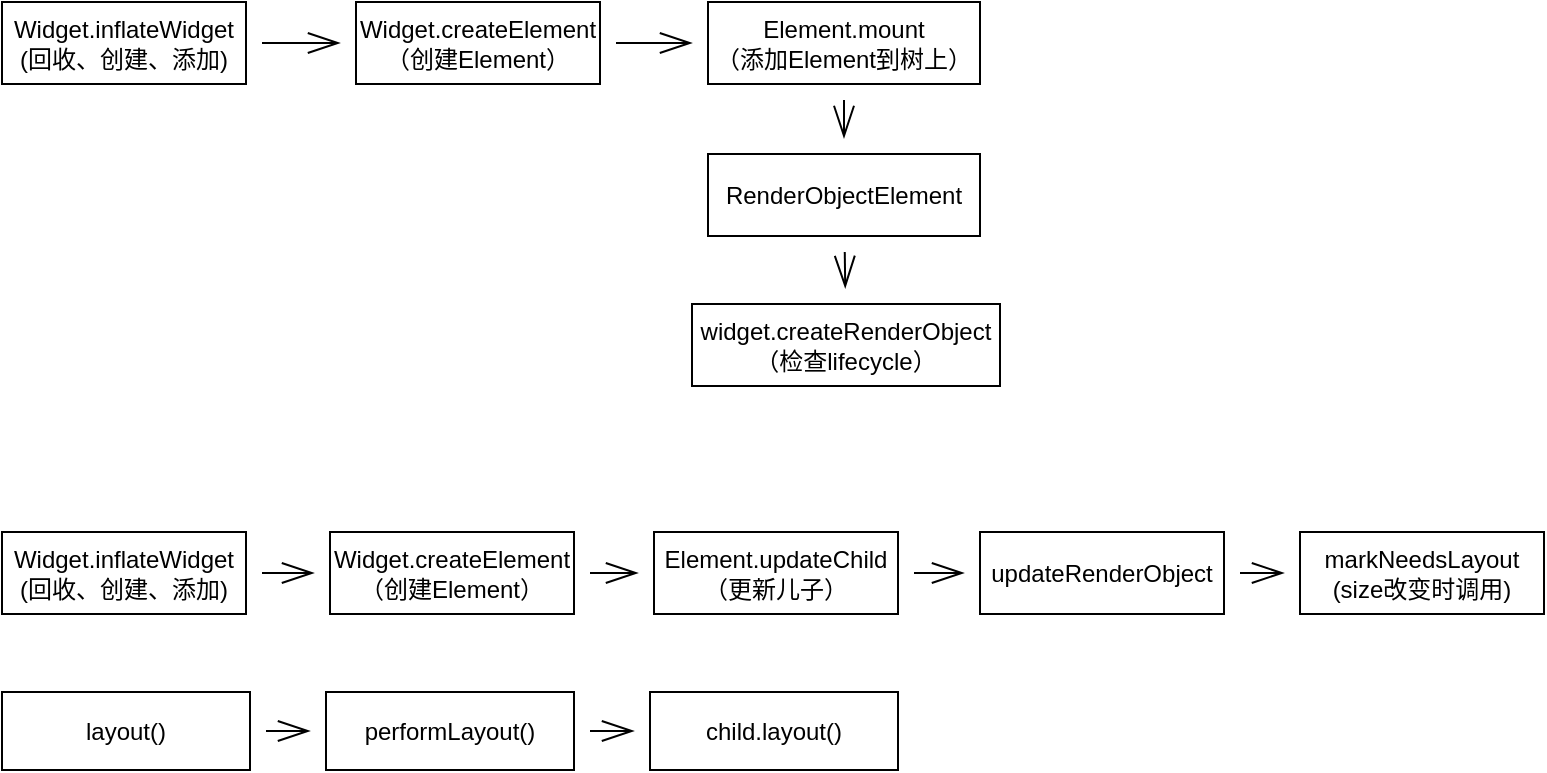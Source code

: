 <mxfile version="15.3.3" type="device"><diagram id="Rz-5D_H6z_Uyb3rNXFaW" name="Page-1"><mxGraphModel dx="895" dy="468" grid="0" gridSize="10" guides="1" tooltips="1" connect="1" arrows="1" fold="1" page="1" pageScale="1" pageWidth="827" pageHeight="1169" math="0" shadow="0"><root><mxCell id="0"/><mxCell id="1" parent="0"/><mxCell id="tFt8Dujt4ketIClM1ArW-17" value="" style="edgeStyle=none;curved=1;rounded=0;orthogonalLoop=1;jettySize=auto;html=1;endArrow=openThin;endFill=0;startSize=14;endSize=14;sourcePerimeterSpacing=8;targetPerimeterSpacing=8;" edge="1" parent="1" source="IsXz4QDPa6WuwBEGER_W-1" target="tFt8Dujt4ketIClM1ArW-1"><mxGeometry relative="1" as="geometry"/></mxCell><mxCell id="IsXz4QDPa6WuwBEGER_W-1" value="Widget.inflateWidget&lt;br&gt;(回收、创建、添加)" style="rounded=0;whiteSpace=wrap;html=1;" parent="1" vertex="1"><mxGeometry x="56" y="160" width="122" height="41" as="geometry"/></mxCell><mxCell id="tFt8Dujt4ketIClM1ArW-16" value="" style="edgeStyle=none;curved=1;rounded=0;orthogonalLoop=1;jettySize=auto;html=1;endArrow=openThin;endFill=0;startSize=14;endSize=14;sourcePerimeterSpacing=8;targetPerimeterSpacing=8;" edge="1" parent="1" source="tFt8Dujt4ketIClM1ArW-1" target="tFt8Dujt4ketIClM1ArW-2"><mxGeometry relative="1" as="geometry"/></mxCell><mxCell id="tFt8Dujt4ketIClM1ArW-1" value="Widget.createElement&lt;br&gt;（创建Element）" style="rounded=0;whiteSpace=wrap;html=1;" vertex="1" parent="1"><mxGeometry x="233" y="160" width="122" height="41" as="geometry"/></mxCell><mxCell id="tFt8Dujt4ketIClM1ArW-30" value="" style="edgeStyle=none;curved=1;rounded=0;orthogonalLoop=1;jettySize=auto;html=1;endArrow=openThin;endFill=0;startSize=14;endSize=14;sourcePerimeterSpacing=8;targetPerimeterSpacing=8;" edge="1" parent="1" source="tFt8Dujt4ketIClM1ArW-2" target="tFt8Dujt4ketIClM1ArW-10"><mxGeometry relative="1" as="geometry"/></mxCell><mxCell id="tFt8Dujt4ketIClM1ArW-2" value="Element.mount&lt;br&gt;（添加Element到树上）" style="rounded=0;whiteSpace=wrap;html=1;" vertex="1" parent="1"><mxGeometry x="409" y="160" width="136" height="41" as="geometry"/></mxCell><mxCell id="tFt8Dujt4ketIClM1ArW-8" value="widget.createRenderObject&lt;br&gt;（检查lifecycle）" style="rounded=0;whiteSpace=wrap;html=1;" vertex="1" parent="1"><mxGeometry x="401" y="311" width="154" height="41" as="geometry"/></mxCell><mxCell id="tFt8Dujt4ketIClM1ArW-31" value="" style="edgeStyle=none;curved=1;rounded=0;orthogonalLoop=1;jettySize=auto;html=1;endArrow=openThin;endFill=0;startSize=14;endSize=14;sourcePerimeterSpacing=8;targetPerimeterSpacing=8;" edge="1" parent="1" source="tFt8Dujt4ketIClM1ArW-10" target="tFt8Dujt4ketIClM1ArW-8"><mxGeometry relative="1" as="geometry"/></mxCell><mxCell id="tFt8Dujt4ketIClM1ArW-10" value="RenderObjectElement" style="rounded=0;whiteSpace=wrap;html=1;" vertex="1" parent="1"><mxGeometry x="409" y="236" width="136" height="41" as="geometry"/></mxCell><mxCell id="tFt8Dujt4ketIClM1ArW-21" value="" style="edgeStyle=none;curved=1;rounded=0;orthogonalLoop=1;jettySize=auto;html=1;endArrow=openThin;endFill=0;startSize=14;endSize=14;sourcePerimeterSpacing=8;targetPerimeterSpacing=8;" edge="1" parent="1" source="tFt8Dujt4ketIClM1ArW-22" target="tFt8Dujt4ketIClM1ArW-23"><mxGeometry relative="1" as="geometry"/></mxCell><mxCell id="tFt8Dujt4ketIClM1ArW-22" value="Widget.inflateWidget&lt;br&gt;(回收、创建、添加)" style="rounded=0;whiteSpace=wrap;html=1;" vertex="1" parent="1"><mxGeometry x="56" y="425" width="122" height="41" as="geometry"/></mxCell><mxCell id="tFt8Dujt4ketIClM1ArW-25" value="" style="edgeStyle=none;curved=1;rounded=0;orthogonalLoop=1;jettySize=auto;html=1;endArrow=openThin;endFill=0;startSize=14;endSize=14;sourcePerimeterSpacing=8;targetPerimeterSpacing=8;" edge="1" parent="1" source="tFt8Dujt4ketIClM1ArW-23" target="tFt8Dujt4ketIClM1ArW-24"><mxGeometry relative="1" as="geometry"/></mxCell><mxCell id="tFt8Dujt4ketIClM1ArW-23" value="Widget.createElement&lt;br&gt;（创建Element）" style="rounded=0;whiteSpace=wrap;html=1;" vertex="1" parent="1"><mxGeometry x="220" y="425" width="122" height="41" as="geometry"/></mxCell><mxCell id="tFt8Dujt4ketIClM1ArW-36" value="" style="edgeStyle=none;curved=1;rounded=0;orthogonalLoop=1;jettySize=auto;html=1;endArrow=openThin;endFill=0;startSize=14;endSize=14;sourcePerimeterSpacing=8;targetPerimeterSpacing=8;" edge="1" parent="1" source="tFt8Dujt4ketIClM1ArW-24" target="tFt8Dujt4ketIClM1ArW-34"><mxGeometry relative="1" as="geometry"/></mxCell><mxCell id="tFt8Dujt4ketIClM1ArW-24" value="Element.updateChild&lt;br&gt;（更新儿子）" style="rounded=0;whiteSpace=wrap;html=1;" vertex="1" parent="1"><mxGeometry x="382" y="425" width="122" height="41" as="geometry"/></mxCell><mxCell id="tFt8Dujt4ketIClM1ArW-33" value="markNeedsLayout&lt;br&gt;(size改变时调用)" style="rounded=0;whiteSpace=wrap;html=1;" vertex="1" parent="1"><mxGeometry x="705" y="425" width="122" height="41" as="geometry"/></mxCell><mxCell id="tFt8Dujt4ketIClM1ArW-37" value="" style="edgeStyle=none;curved=1;rounded=0;orthogonalLoop=1;jettySize=auto;html=1;endArrow=openThin;endFill=0;startSize=14;endSize=14;sourcePerimeterSpacing=8;targetPerimeterSpacing=8;" edge="1" parent="1" source="tFt8Dujt4ketIClM1ArW-34" target="tFt8Dujt4ketIClM1ArW-33"><mxGeometry relative="1" as="geometry"/></mxCell><mxCell id="tFt8Dujt4ketIClM1ArW-34" value="updateRenderObject" style="rounded=0;whiteSpace=wrap;html=1;" vertex="1" parent="1"><mxGeometry x="545" y="425" width="122" height="41" as="geometry"/></mxCell><mxCell id="tFt8Dujt4ketIClM1ArW-39" value="" style="edgeStyle=none;curved=1;rounded=0;orthogonalLoop=1;jettySize=auto;html=1;endArrow=openThin;endFill=0;startSize=14;endSize=14;sourcePerimeterSpacing=8;targetPerimeterSpacing=8;" edge="1" parent="1" source="tFt8Dujt4ketIClM1ArW-35" target="tFt8Dujt4ketIClM1ArW-38"><mxGeometry relative="1" as="geometry"/></mxCell><mxCell id="tFt8Dujt4ketIClM1ArW-35" value="layout()" style="rounded=0;whiteSpace=wrap;html=1;" vertex="1" parent="1"><mxGeometry x="56" y="505" width="124" height="39" as="geometry"/></mxCell><mxCell id="tFt8Dujt4ketIClM1ArW-41" value="" style="edgeStyle=none;curved=1;rounded=0;orthogonalLoop=1;jettySize=auto;html=1;endArrow=openThin;endFill=0;startSize=14;endSize=14;sourcePerimeterSpacing=8;targetPerimeterSpacing=8;" edge="1" parent="1" source="tFt8Dujt4ketIClM1ArW-38" target="tFt8Dujt4ketIClM1ArW-40"><mxGeometry relative="1" as="geometry"/></mxCell><mxCell id="tFt8Dujt4ketIClM1ArW-38" value="performLayout()" style="rounded=0;whiteSpace=wrap;html=1;" vertex="1" parent="1"><mxGeometry x="218" y="505" width="124" height="39" as="geometry"/></mxCell><mxCell id="tFt8Dujt4ketIClM1ArW-40" value="child.layout()" style="rounded=0;whiteSpace=wrap;html=1;" vertex="1" parent="1"><mxGeometry x="380" y="505" width="124" height="39" as="geometry"/></mxCell></root></mxGraphModel></diagram></mxfile>